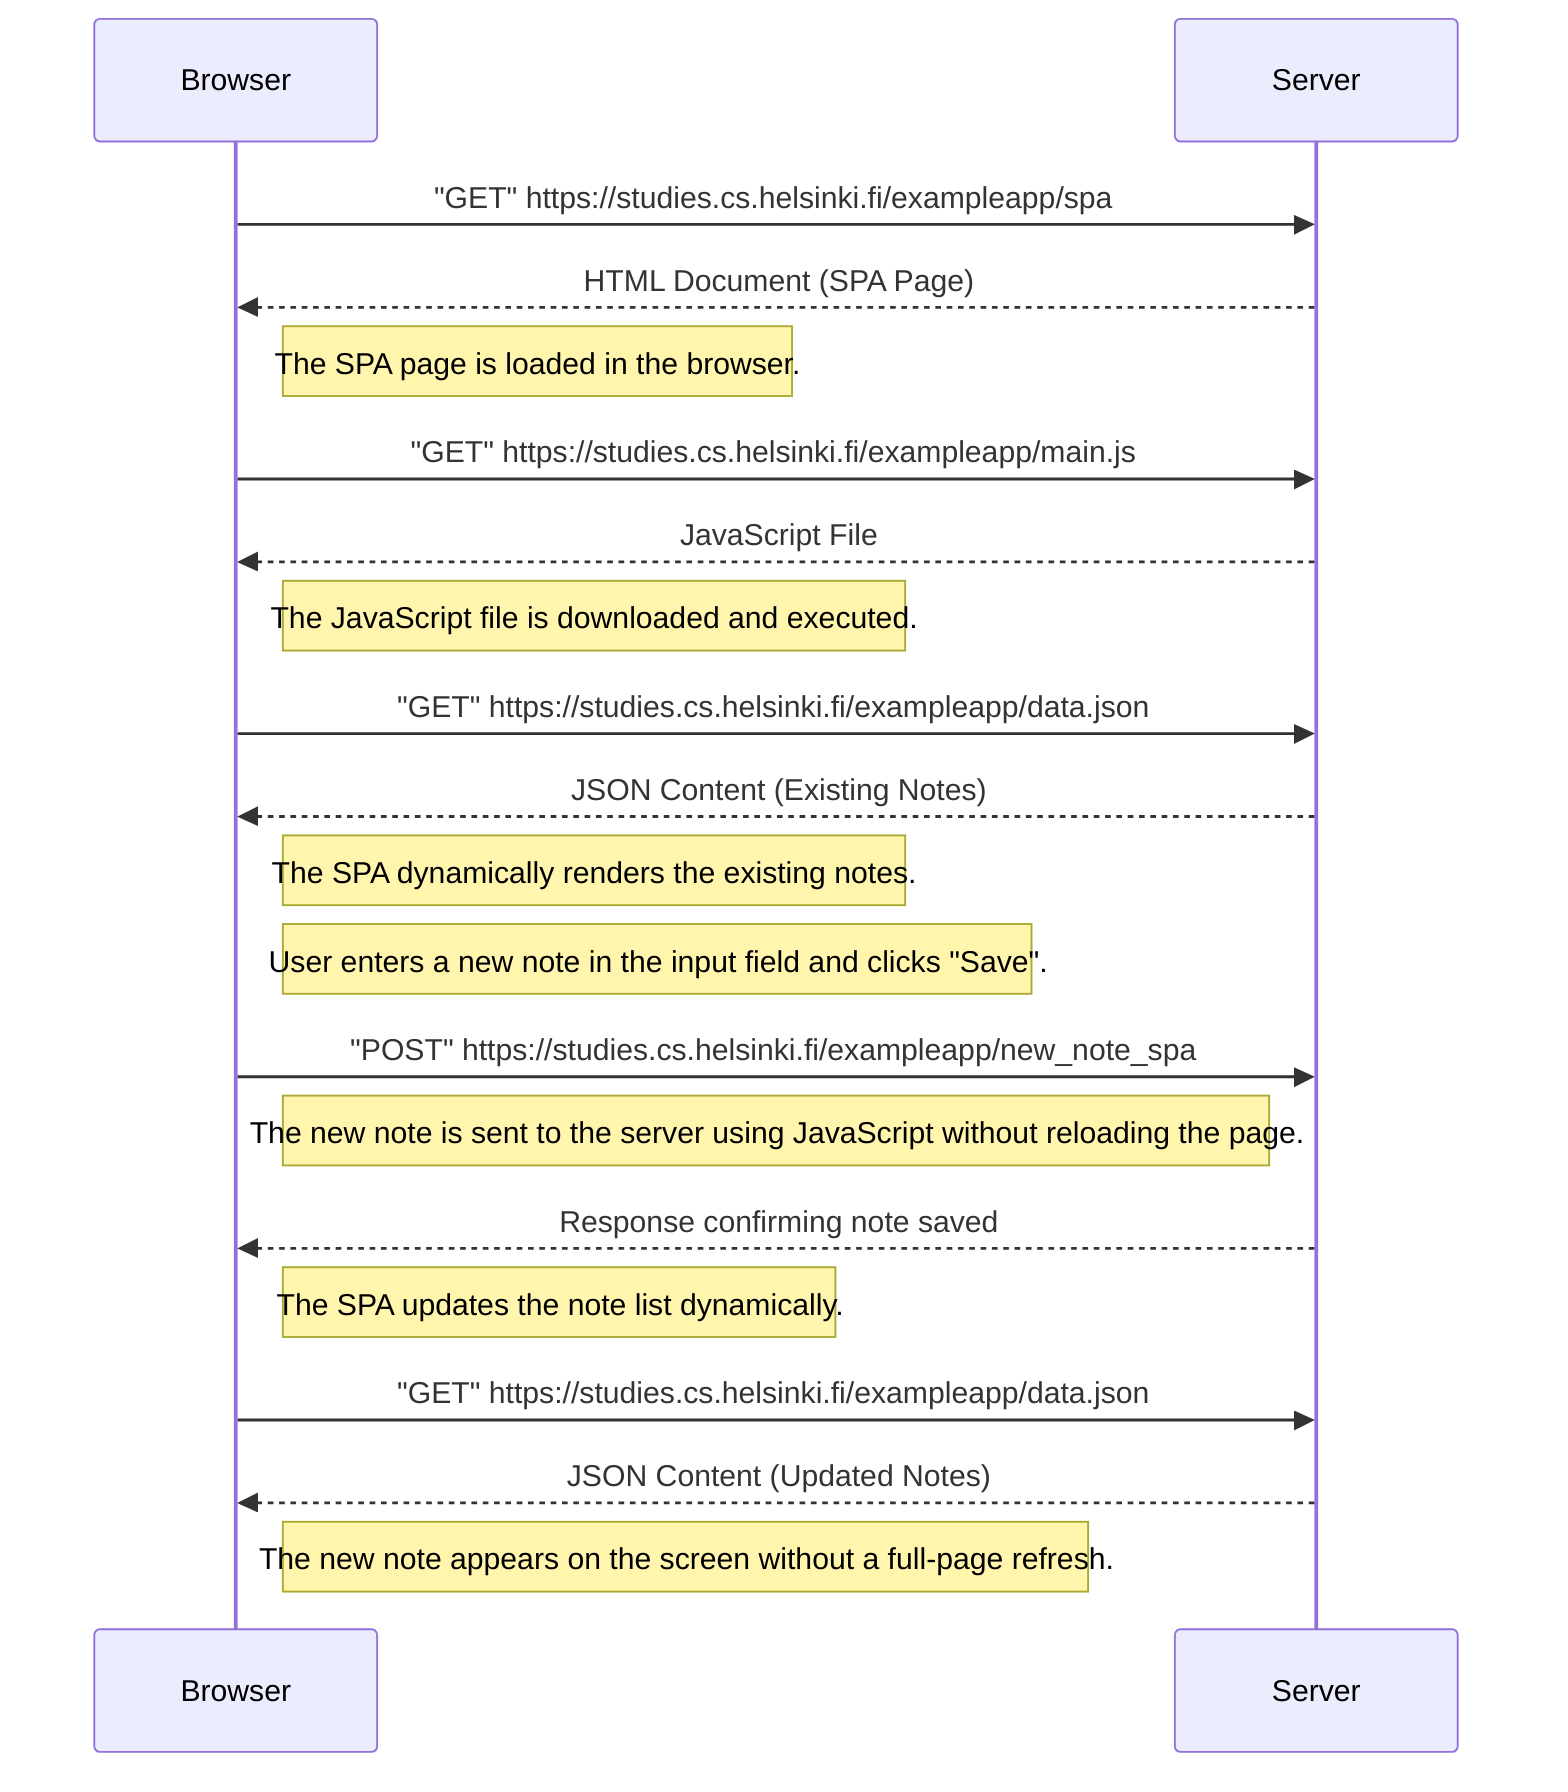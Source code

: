 sequenceDiagram
  participant Browser as Browser
  participant Server as Server

  Browser ->> Server: "GET" https://studies.cs.helsinki.fi/exampleapp/spa
  Server -->> Browser: HTML Document (SPA Page)
  Note right of Browser: The SPA page is loaded in the browser.

  Browser ->> Server: "GET" https://studies.cs.helsinki.fi/exampleapp/main.js
  Server -->> Browser: JavaScript File
  Note right of Browser: The JavaScript file is downloaded and executed.

  Browser ->> Server: "GET" https://studies.cs.helsinki.fi/exampleapp/data.json
  Server -->> Browser: JSON Content (Existing Notes)
  Note right of Browser: The SPA dynamically renders the existing notes.

  Note right of Browser: User enters a new note in the input field and clicks "Save".
  Browser ->> Server: "POST" https://studies.cs.helsinki.fi/exampleapp/new_note_spa
  Note right of Browser: The new note is sent to the server using JavaScript without reloading the page.

  Server -->> Browser: Response confirming note saved
  Note right of Browser: The SPA updates the note list dynamically.

  Browser ->> Server: "GET" https://studies.cs.helsinki.fi/exampleapp/data.json
  Server -->> Browser: JSON Content (Updated Notes)
  Note right of Browser: The new note appears on the screen without a full-page refresh.